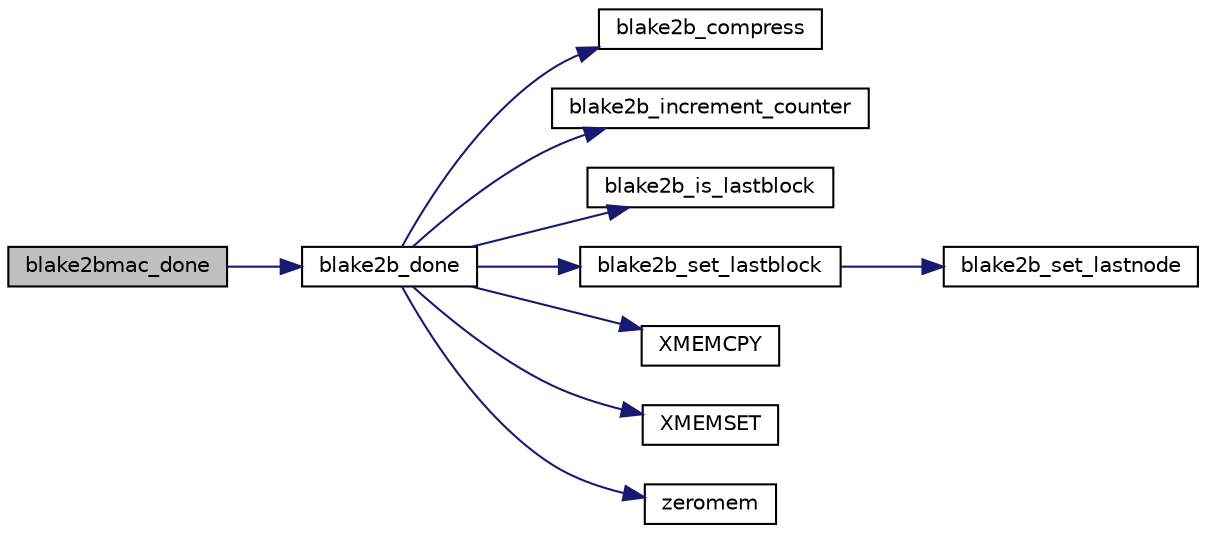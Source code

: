 digraph "blake2bmac_done"
{
 // LATEX_PDF_SIZE
  edge [fontname="Helvetica",fontsize="10",labelfontname="Helvetica",labelfontsize="10"];
  node [fontname="Helvetica",fontsize="10",shape=record];
  rankdir="LR";
  Node0 [label="blake2bmac_done",height=0.2,width=0.4,color="black", fillcolor="grey75", style="filled", fontcolor="black",tooltip="Terminate a BLAKE2B MAC session."];
  Node0 -> Node1 [color="midnightblue",fontsize="10",style="solid",fontname="Helvetica"];
  Node1 [label="blake2b_done",height=0.2,width=0.4,color="black", fillcolor="white", style="filled",URL="$blake2b_8c.html#a0f0734cf05cdaa86e4658738c06653c2",tooltip="Terminate the hash to get the digest."];
  Node1 -> Node2 [color="midnightblue",fontsize="10",style="solid",fontname="Helvetica"];
  Node2 [label="blake2b_compress",height=0.2,width=0.4,color="black", fillcolor="white", style="filled",URL="$blake2b_8c.html#aa9f990b9af0db6ace2de60269129214e",tooltip=" "];
  Node1 -> Node3 [color="midnightblue",fontsize="10",style="solid",fontname="Helvetica"];
  Node3 [label="blake2b_increment_counter",height=0.2,width=0.4,color="black", fillcolor="white", style="filled",URL="$blake2b_8c.html#a01eb5e19a85d78ffe547b9a828fa8c6f",tooltip=" "];
  Node1 -> Node4 [color="midnightblue",fontsize="10",style="solid",fontname="Helvetica"];
  Node4 [label="blake2b_is_lastblock",height=0.2,width=0.4,color="black", fillcolor="white", style="filled",URL="$blake2b_8c.html#a91439516618cfb2e295b99ba65b0bf84",tooltip=" "];
  Node1 -> Node5 [color="midnightblue",fontsize="10",style="solid",fontname="Helvetica"];
  Node5 [label="blake2b_set_lastblock",height=0.2,width=0.4,color="black", fillcolor="white", style="filled",URL="$blake2b_8c.html#a708b739af8a84facdea8e166a98d4dd4",tooltip=" "];
  Node5 -> Node6 [color="midnightblue",fontsize="10",style="solid",fontname="Helvetica"];
  Node6 [label="blake2b_set_lastnode",height=0.2,width=0.4,color="black", fillcolor="white", style="filled",URL="$blake2b_8c.html#a32ba77762f4bbc20bd05491e14bf7dc3",tooltip=" "];
  Node1 -> Node7 [color="midnightblue",fontsize="10",style="solid",fontname="Helvetica"];
  Node7 [label="XMEMCPY",height=0.2,width=0.4,color="black", fillcolor="white", style="filled",URL="$tomcrypt__cfg_8h.html#a7691dd48d60d5fc6daf2fa7ec4c55e12",tooltip=" "];
  Node1 -> Node8 [color="midnightblue",fontsize="10",style="solid",fontname="Helvetica"];
  Node8 [label="XMEMSET",height=0.2,width=0.4,color="black", fillcolor="white", style="filled",URL="$tomcrypt__cfg_8h.html#aa3c34a6f6c61de7da9258b5a30e32c2f",tooltip=" "];
  Node1 -> Node9 [color="midnightblue",fontsize="10",style="solid",fontname="Helvetica"];
  Node9 [label="zeromem",height=0.2,width=0.4,color="black", fillcolor="white", style="filled",URL="$tomcrypt__misc_8h.html#a63b6e188713790263bfd3612fe8b398f",tooltip="Zero a block of memory."];
}
